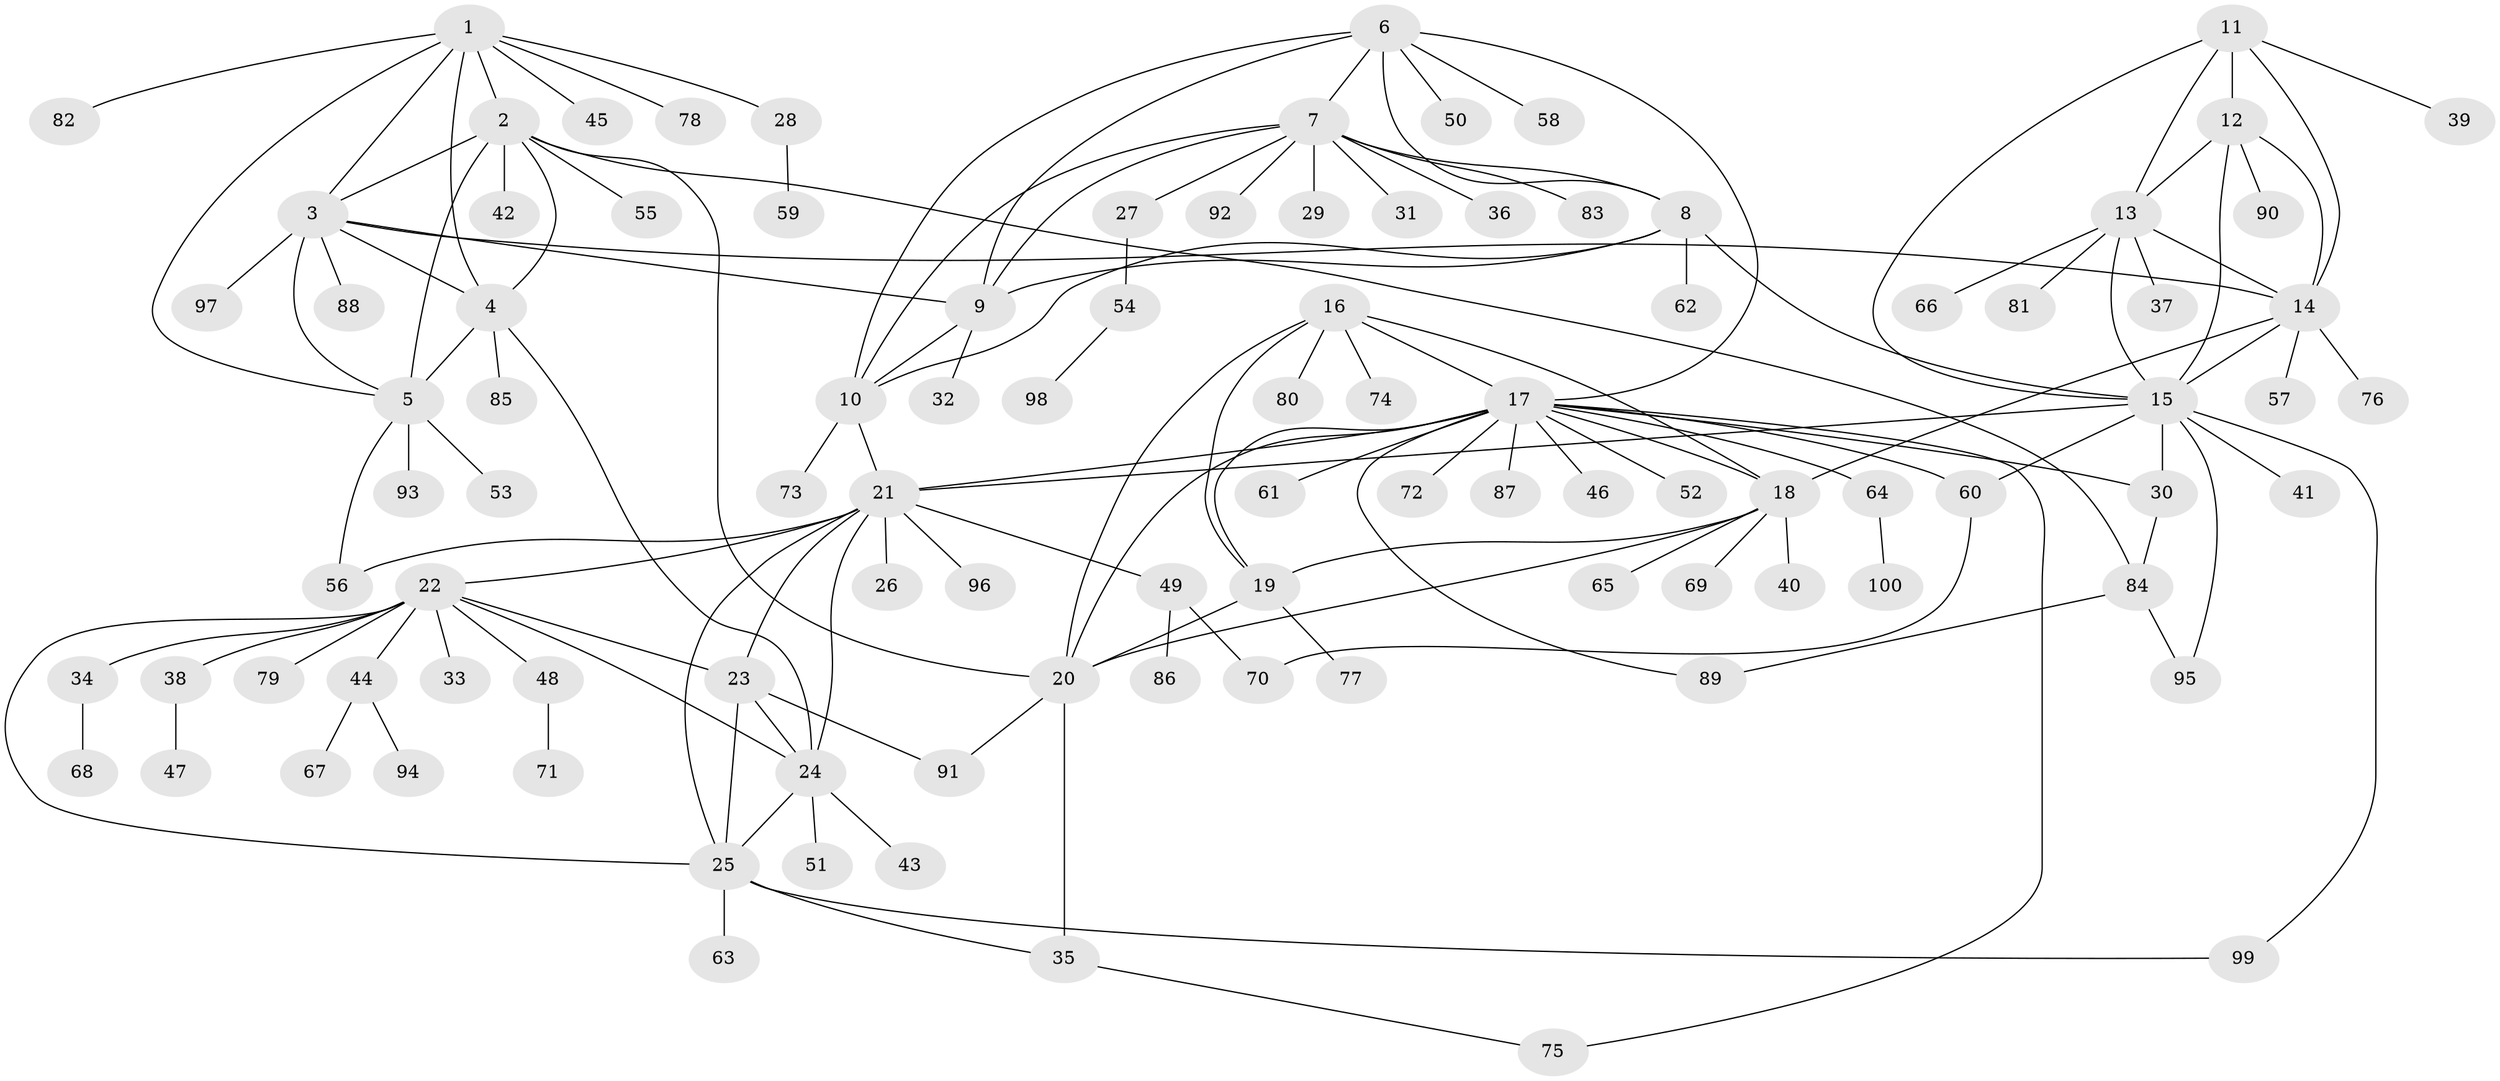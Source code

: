 // coarse degree distribution, {7: 0.05263157894736842, 10: 0.013157894736842105, 6: 0.05263157894736842, 5: 0.02631578947368421, 9: 0.039473684210526314, 4: 0.02631578947368421, 17: 0.013157894736842105, 3: 0.05263157894736842, 12: 0.013157894736842105, 1: 0.631578947368421, 2: 0.07894736842105263}
// Generated by graph-tools (version 1.1) at 2025/52/02/27/25 19:52:14]
// undirected, 100 vertices, 146 edges
graph export_dot {
graph [start="1"]
  node [color=gray90,style=filled];
  1;
  2;
  3;
  4;
  5;
  6;
  7;
  8;
  9;
  10;
  11;
  12;
  13;
  14;
  15;
  16;
  17;
  18;
  19;
  20;
  21;
  22;
  23;
  24;
  25;
  26;
  27;
  28;
  29;
  30;
  31;
  32;
  33;
  34;
  35;
  36;
  37;
  38;
  39;
  40;
  41;
  42;
  43;
  44;
  45;
  46;
  47;
  48;
  49;
  50;
  51;
  52;
  53;
  54;
  55;
  56;
  57;
  58;
  59;
  60;
  61;
  62;
  63;
  64;
  65;
  66;
  67;
  68;
  69;
  70;
  71;
  72;
  73;
  74;
  75;
  76;
  77;
  78;
  79;
  80;
  81;
  82;
  83;
  84;
  85;
  86;
  87;
  88;
  89;
  90;
  91;
  92;
  93;
  94;
  95;
  96;
  97;
  98;
  99;
  100;
  1 -- 2;
  1 -- 3;
  1 -- 4;
  1 -- 5;
  1 -- 28;
  1 -- 45;
  1 -- 78;
  1 -- 82;
  2 -- 3;
  2 -- 4;
  2 -- 5;
  2 -- 20;
  2 -- 42;
  2 -- 55;
  2 -- 84;
  3 -- 4;
  3 -- 5;
  3 -- 9;
  3 -- 14;
  3 -- 88;
  3 -- 97;
  4 -- 5;
  4 -- 24;
  4 -- 85;
  5 -- 53;
  5 -- 56;
  5 -- 93;
  6 -- 7;
  6 -- 8;
  6 -- 9;
  6 -- 10;
  6 -- 17;
  6 -- 50;
  6 -- 58;
  7 -- 8;
  7 -- 9;
  7 -- 10;
  7 -- 27;
  7 -- 29;
  7 -- 31;
  7 -- 36;
  7 -- 83;
  7 -- 92;
  8 -- 9;
  8 -- 10;
  8 -- 15;
  8 -- 62;
  9 -- 10;
  9 -- 32;
  10 -- 21;
  10 -- 73;
  11 -- 12;
  11 -- 13;
  11 -- 14;
  11 -- 15;
  11 -- 39;
  12 -- 13;
  12 -- 14;
  12 -- 15;
  12 -- 90;
  13 -- 14;
  13 -- 15;
  13 -- 37;
  13 -- 66;
  13 -- 81;
  14 -- 15;
  14 -- 18;
  14 -- 57;
  14 -- 76;
  15 -- 21;
  15 -- 30;
  15 -- 41;
  15 -- 60;
  15 -- 95;
  15 -- 99;
  16 -- 17;
  16 -- 18;
  16 -- 19;
  16 -- 20;
  16 -- 74;
  16 -- 80;
  17 -- 18;
  17 -- 19;
  17 -- 20;
  17 -- 21;
  17 -- 30;
  17 -- 46;
  17 -- 52;
  17 -- 60;
  17 -- 61;
  17 -- 64;
  17 -- 72;
  17 -- 75;
  17 -- 87;
  17 -- 89;
  18 -- 19;
  18 -- 20;
  18 -- 40;
  18 -- 65;
  18 -- 69;
  19 -- 20;
  19 -- 77;
  20 -- 35;
  20 -- 91;
  21 -- 22;
  21 -- 23;
  21 -- 24;
  21 -- 25;
  21 -- 26;
  21 -- 49;
  21 -- 56;
  21 -- 96;
  22 -- 23;
  22 -- 24;
  22 -- 25;
  22 -- 33;
  22 -- 34;
  22 -- 38;
  22 -- 44;
  22 -- 48;
  22 -- 79;
  23 -- 24;
  23 -- 25;
  23 -- 91;
  24 -- 25;
  24 -- 43;
  24 -- 51;
  25 -- 35;
  25 -- 63;
  25 -- 99;
  27 -- 54;
  28 -- 59;
  30 -- 84;
  34 -- 68;
  35 -- 75;
  38 -- 47;
  44 -- 67;
  44 -- 94;
  48 -- 71;
  49 -- 70;
  49 -- 86;
  54 -- 98;
  60 -- 70;
  64 -- 100;
  84 -- 89;
  84 -- 95;
}
